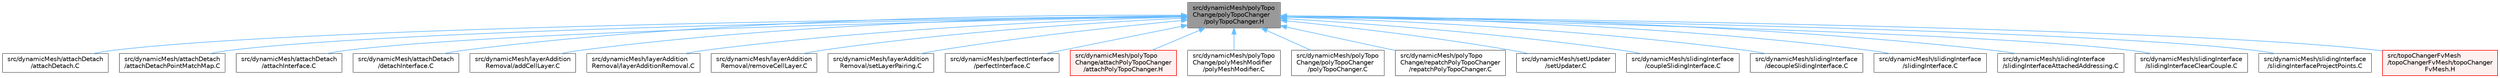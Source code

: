 digraph "src/dynamicMesh/polyTopoChange/polyTopoChanger/polyTopoChanger.H"
{
 // LATEX_PDF_SIZE
  bgcolor="transparent";
  edge [fontname=Helvetica,fontsize=10,labelfontname=Helvetica,labelfontsize=10];
  node [fontname=Helvetica,fontsize=10,shape=box,height=0.2,width=0.4];
  Node1 [id="Node000001",label="src/dynamicMesh/polyTopo\lChange/polyTopoChanger\l/polyTopoChanger.H",height=0.2,width=0.4,color="gray40", fillcolor="grey60", style="filled", fontcolor="black",tooltip=" "];
  Node1 -> Node2 [id="edge1_Node000001_Node000002",dir="back",color="steelblue1",style="solid",tooltip=" "];
  Node2 [id="Node000002",label="src/dynamicMesh/attachDetach\l/attachDetach.C",height=0.2,width=0.4,color="grey40", fillcolor="white", style="filled",URL="$attachDetach_8C.html",tooltip=" "];
  Node1 -> Node3 [id="edge2_Node000001_Node000003",dir="back",color="steelblue1",style="solid",tooltip=" "];
  Node3 [id="Node000003",label="src/dynamicMesh/attachDetach\l/attachDetachPointMatchMap.C",height=0.2,width=0.4,color="grey40", fillcolor="white", style="filled",URL="$attachDetachPointMatchMap_8C.html",tooltip=" "];
  Node1 -> Node4 [id="edge3_Node000001_Node000004",dir="back",color="steelblue1",style="solid",tooltip=" "];
  Node4 [id="Node000004",label="src/dynamicMesh/attachDetach\l/attachInterface.C",height=0.2,width=0.4,color="grey40", fillcolor="white", style="filled",URL="$attachInterface_8C.html",tooltip=" "];
  Node1 -> Node5 [id="edge4_Node000001_Node000005",dir="back",color="steelblue1",style="solid",tooltip=" "];
  Node5 [id="Node000005",label="src/dynamicMesh/attachDetach\l/detachInterface.C",height=0.2,width=0.4,color="grey40", fillcolor="white", style="filled",URL="$detachInterface_8C.html",tooltip=" "];
  Node1 -> Node6 [id="edge5_Node000001_Node000006",dir="back",color="steelblue1",style="solid",tooltip=" "];
  Node6 [id="Node000006",label="src/dynamicMesh/layerAddition\lRemoval/addCellLayer.C",height=0.2,width=0.4,color="grey40", fillcolor="white", style="filled",URL="$addCellLayer_8C.html",tooltip=" "];
  Node1 -> Node7 [id="edge6_Node000001_Node000007",dir="back",color="steelblue1",style="solid",tooltip=" "];
  Node7 [id="Node000007",label="src/dynamicMesh/layerAddition\lRemoval/layerAdditionRemoval.C",height=0.2,width=0.4,color="grey40", fillcolor="white", style="filled",URL="$layerAdditionRemoval_8C.html",tooltip=" "];
  Node1 -> Node8 [id="edge7_Node000001_Node000008",dir="back",color="steelblue1",style="solid",tooltip=" "];
  Node8 [id="Node000008",label="src/dynamicMesh/layerAddition\lRemoval/removeCellLayer.C",height=0.2,width=0.4,color="grey40", fillcolor="white", style="filled",URL="$removeCellLayer_8C.html",tooltip=" "];
  Node1 -> Node9 [id="edge8_Node000001_Node000009",dir="back",color="steelblue1",style="solid",tooltip=" "];
  Node9 [id="Node000009",label="src/dynamicMesh/layerAddition\lRemoval/setLayerPairing.C",height=0.2,width=0.4,color="grey40", fillcolor="white", style="filled",URL="$setLayerPairing_8C.html",tooltip="Remove a layer of cells and prepare addressing data."];
  Node1 -> Node10 [id="edge9_Node000001_Node000010",dir="back",color="steelblue1",style="solid",tooltip=" "];
  Node10 [id="Node000010",label="src/dynamicMesh/perfectInterface\l/perfectInterface.C",height=0.2,width=0.4,color="grey40", fillcolor="white", style="filled",URL="$perfectInterface_8C.html",tooltip="Best thing is probably to look at attachDetach which does almost exactly the same but for the geometr..."];
  Node1 -> Node11 [id="edge10_Node000001_Node000011",dir="back",color="steelblue1",style="solid",tooltip=" "];
  Node11 [id="Node000011",label="src/dynamicMesh/polyTopo\lChange/attachPolyTopoChanger\l/attachPolyTopoChanger.H",height=0.2,width=0.4,color="red", fillcolor="#FFF0F0", style="filled",URL="$attachPolyTopoChanger_8H.html",tooltip=" "];
  Node1 -> Node13 [id="edge11_Node000001_Node000013",dir="back",color="steelblue1",style="solid",tooltip=" "];
  Node13 [id="Node000013",label="src/dynamicMesh/polyTopo\lChange/polyMeshModifier\l/polyMeshModifier.C",height=0.2,width=0.4,color="grey40", fillcolor="white", style="filled",URL="$polyMeshModifier_8C.html",tooltip="Virtual base class for mesh modifiers."];
  Node1 -> Node14 [id="edge12_Node000001_Node000014",dir="back",color="steelblue1",style="solid",tooltip=" "];
  Node14 [id="Node000014",label="src/dynamicMesh/polyTopo\lChange/polyTopoChanger\l/polyTopoChanger.C",height=0.2,width=0.4,color="grey40", fillcolor="white", style="filled",URL="$polyTopoChanger_8C.html",tooltip=" "];
  Node1 -> Node15 [id="edge13_Node000001_Node000015",dir="back",color="steelblue1",style="solid",tooltip=" "];
  Node15 [id="Node000015",label="src/dynamicMesh/polyTopo\lChange/repatchPolyTopoChanger\l/repatchPolyTopoChanger.C",height=0.2,width=0.4,color="grey40", fillcolor="white", style="filled",URL="$repatchPolyTopoChanger_8C.html",tooltip=" "];
  Node1 -> Node16 [id="edge14_Node000001_Node000016",dir="back",color="steelblue1",style="solid",tooltip=" "];
  Node16 [id="Node000016",label="src/dynamicMesh/setUpdater\l/setUpdater.C",height=0.2,width=0.4,color="grey40", fillcolor="white", style="filled",URL="$setUpdater_8C.html",tooltip=" "];
  Node1 -> Node17 [id="edge15_Node000001_Node000017",dir="back",color="steelblue1",style="solid",tooltip=" "];
  Node17 [id="Node000017",label="src/dynamicMesh/slidingInterface\l/coupleSlidingInterface.C",height=0.2,width=0.4,color="grey40", fillcolor="white", style="filled",URL="$coupleSlidingInterface_8C.html",tooltip=" "];
  Node1 -> Node18 [id="edge16_Node000001_Node000018",dir="back",color="steelblue1",style="solid",tooltip=" "];
  Node18 [id="Node000018",label="src/dynamicMesh/slidingInterface\l/decoupleSlidingInterface.C",height=0.2,width=0.4,color="grey40", fillcolor="white", style="filled",URL="$decoupleSlidingInterface_8C.html",tooltip=" "];
  Node1 -> Node19 [id="edge17_Node000001_Node000019",dir="back",color="steelblue1",style="solid",tooltip=" "];
  Node19 [id="Node000019",label="src/dynamicMesh/slidingInterface\l/slidingInterface.C",height=0.2,width=0.4,color="grey40", fillcolor="white", style="filled",URL="$slidingInterface_8C.html",tooltip=" "];
  Node1 -> Node20 [id="edge18_Node000001_Node000020",dir="back",color="steelblue1",style="solid",tooltip=" "];
  Node20 [id="Node000020",label="src/dynamicMesh/slidingInterface\l/slidingInterfaceAttachedAddressing.C",height=0.2,width=0.4,color="grey40", fillcolor="white", style="filled",URL="$slidingInterfaceAttachedAddressing_8C.html",tooltip=" "];
  Node1 -> Node21 [id="edge19_Node000001_Node000021",dir="back",color="steelblue1",style="solid",tooltip=" "];
  Node21 [id="Node000021",label="src/dynamicMesh/slidingInterface\l/slidingInterfaceClearCouple.C",height=0.2,width=0.4,color="grey40", fillcolor="white", style="filled",URL="$slidingInterfaceClearCouple_8C.html",tooltip=" "];
  Node1 -> Node22 [id="edge20_Node000001_Node000022",dir="back",color="steelblue1",style="solid",tooltip=" "];
  Node22 [id="Node000022",label="src/dynamicMesh/slidingInterface\l/slidingInterfaceProjectPoints.C",height=0.2,width=0.4,color="grey40", fillcolor="white", style="filled",URL="$slidingInterfaceProjectPoints_8C.html",tooltip=" "];
  Node1 -> Node23 [id="edge21_Node000001_Node000023",dir="back",color="steelblue1",style="solid",tooltip=" "];
  Node23 [id="Node000023",label="src/topoChangerFvMesh\l/topoChangerFvMesh/topoChanger\lFvMesh.H",height=0.2,width=0.4,color="red", fillcolor="#FFF0F0", style="filled",URL="$topoChangerFvMesh_8H.html",tooltip=" "];
}
